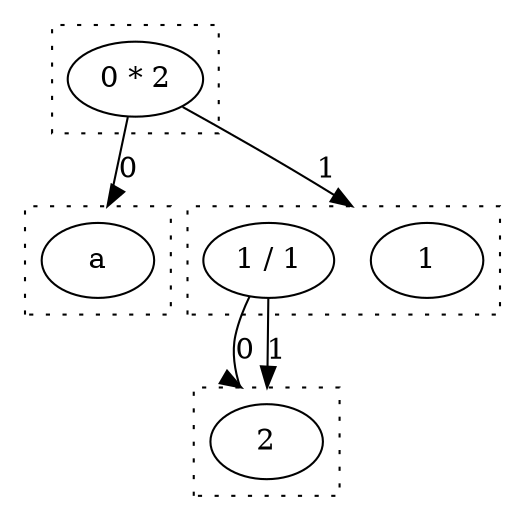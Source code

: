 digraph egraph {
    graph [compound=true
          ,clusterrank=local];
    subgraph cluster_0 {
        graph [style=dotted];
        0.0 [label=a];
    }
    subgraph cluster_1 {
        graph [style=dotted];
        1.0 [label=2];
    }
    subgraph cluster_2 {
        graph [style=dotted];
        2.0 [label=1];
        2.1 [label="1 / 1"];
    }
    subgraph cluster_3 {
        graph [style=dotted];
        3.0 [label="0 * 2"];
    }
    2.1 -> 1.0 [lhead=cluster_1
               ,label=0];
    2.1 -> 1.0 [lhead=cluster_1
               ,label=1];
    3.0 -> 0.0 [lhead=cluster_0
               ,label=0];
    3.0 -> 2.0 [lhead=cluster_2
               ,label=1];
}
